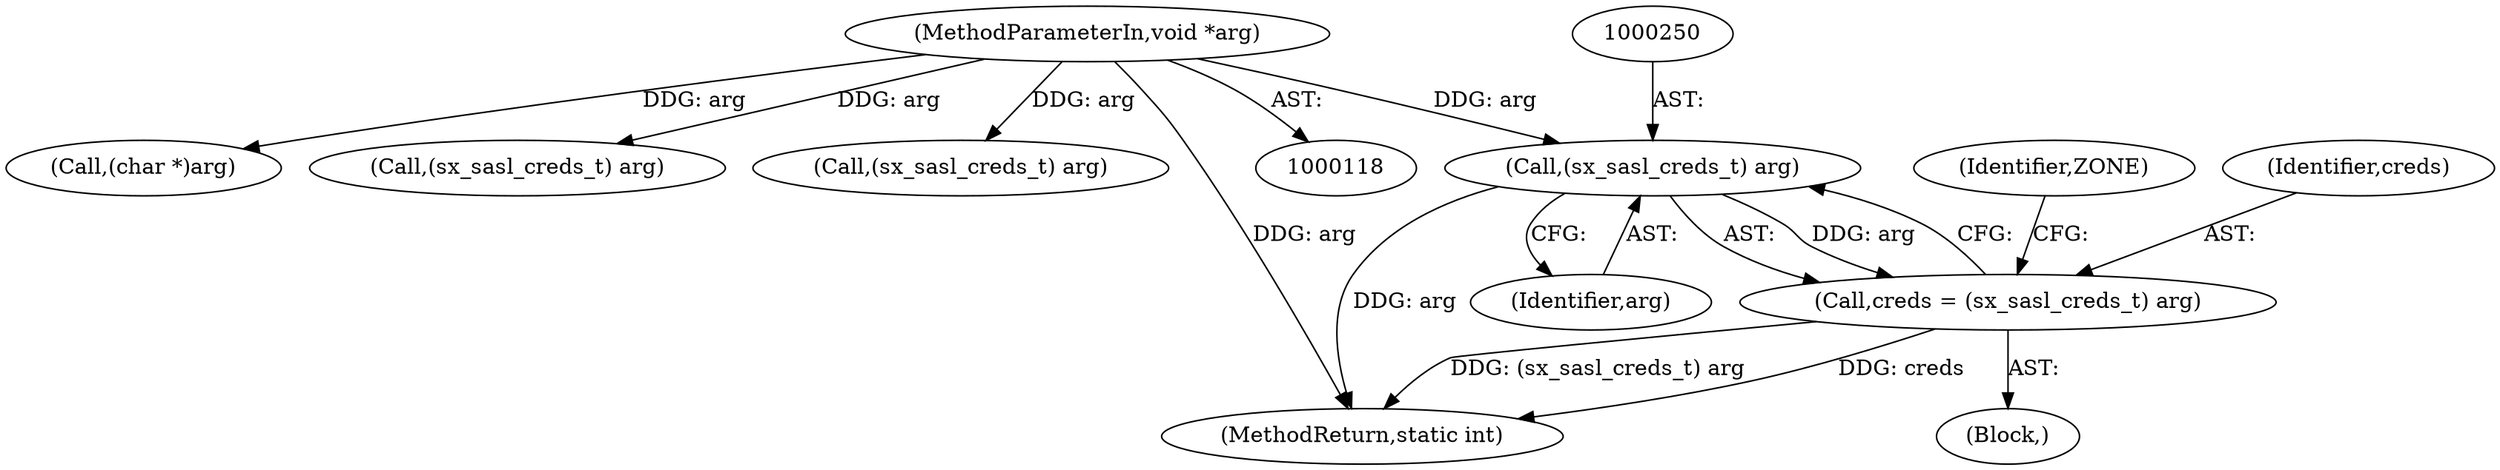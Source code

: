 digraph "0_jabberd2_8416ae54ecefa670534f27a31db71d048b9c7f16@pointer" {
"1000249" [label="(Call,(sx_sasl_creds_t) arg)"];
"1000120" [label="(MethodParameterIn,void *arg)"];
"1000247" [label="(Call,creds = (sx_sasl_creds_t) arg)"];
"1000249" [label="(Call,(sx_sasl_creds_t) arg)"];
"1000253" [label="(Identifier,ZONE)"];
"1000587" [label="(Call,(char *)arg)"];
"1000434" [label="(Call,(sx_sasl_creds_t) arg)"];
"1000167" [label="(Block,)"];
"1000248" [label="(Identifier,creds)"];
"1000247" [label="(Call,creds = (sx_sasl_creds_t) arg)"];
"1000313" [label="(Call,(sx_sasl_creds_t) arg)"];
"1000120" [label="(MethodParameterIn,void *arg)"];
"1000766" [label="(MethodReturn,static int)"];
"1000251" [label="(Identifier,arg)"];
"1000249" -> "1000247"  [label="AST: "];
"1000249" -> "1000251"  [label="CFG: "];
"1000250" -> "1000249"  [label="AST: "];
"1000251" -> "1000249"  [label="AST: "];
"1000247" -> "1000249"  [label="CFG: "];
"1000249" -> "1000766"  [label="DDG: arg"];
"1000249" -> "1000247"  [label="DDG: arg"];
"1000120" -> "1000249"  [label="DDG: arg"];
"1000120" -> "1000118"  [label="AST: "];
"1000120" -> "1000766"  [label="DDG: arg"];
"1000120" -> "1000313"  [label="DDG: arg"];
"1000120" -> "1000434"  [label="DDG: arg"];
"1000120" -> "1000587"  [label="DDG: arg"];
"1000247" -> "1000167"  [label="AST: "];
"1000248" -> "1000247"  [label="AST: "];
"1000253" -> "1000247"  [label="CFG: "];
"1000247" -> "1000766"  [label="DDG: creds"];
"1000247" -> "1000766"  [label="DDG: (sx_sasl_creds_t) arg"];
}

